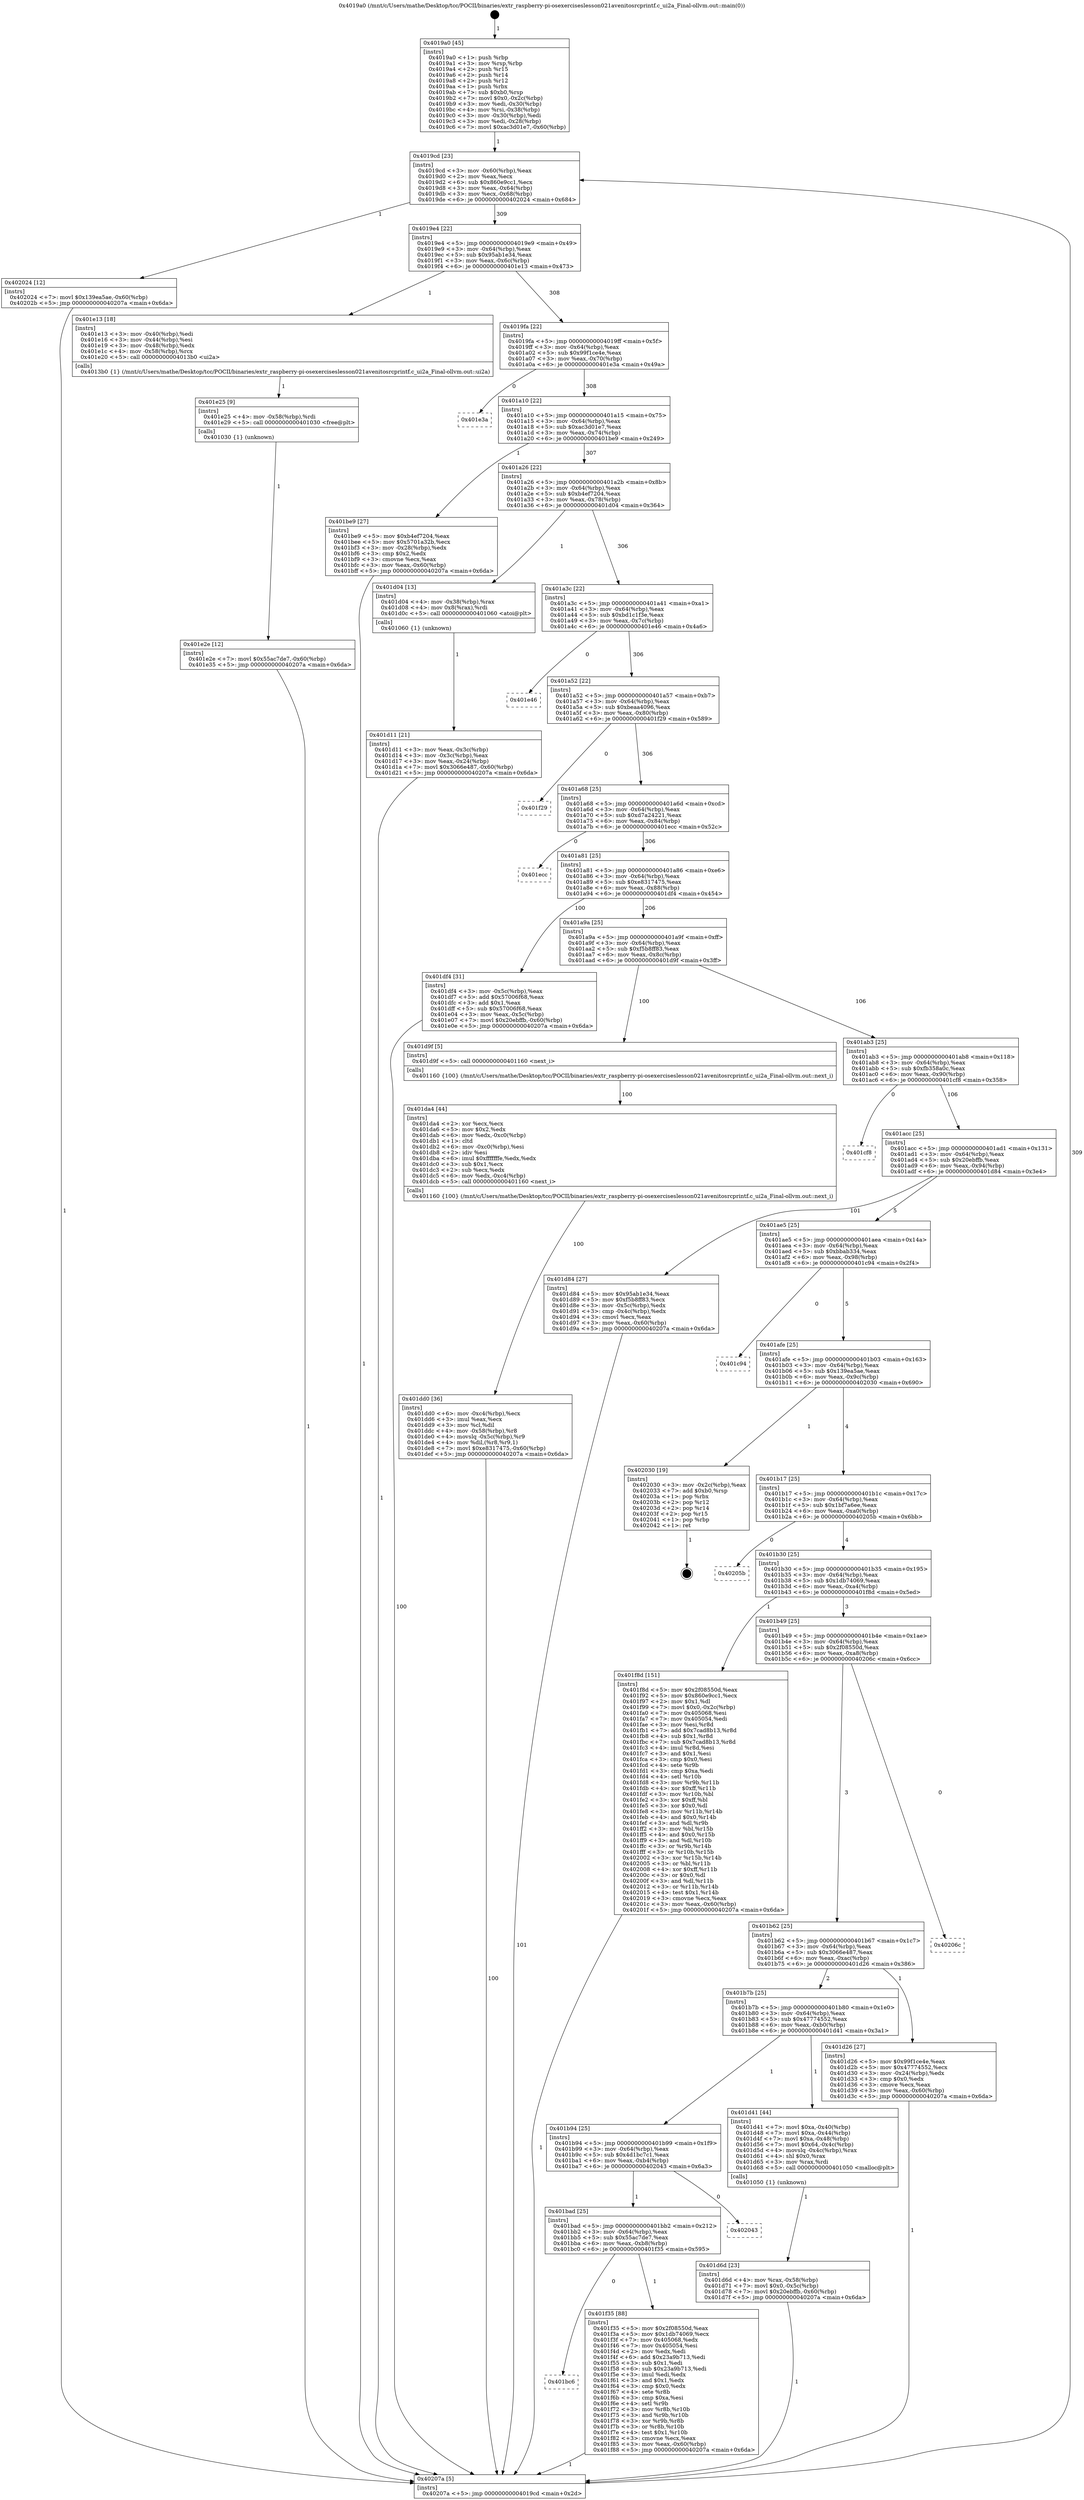 digraph "0x4019a0" {
  label = "0x4019a0 (/mnt/c/Users/mathe/Desktop/tcc/POCII/binaries/extr_raspberry-pi-osexerciseslesson021avenitosrcprintf.c_ui2a_Final-ollvm.out::main(0))"
  labelloc = "t"
  node[shape=record]

  Entry [label="",width=0.3,height=0.3,shape=circle,fillcolor=black,style=filled]
  "0x4019cd" [label="{
     0x4019cd [23]\l
     | [instrs]\l
     &nbsp;&nbsp;0x4019cd \<+3\>: mov -0x60(%rbp),%eax\l
     &nbsp;&nbsp;0x4019d0 \<+2\>: mov %eax,%ecx\l
     &nbsp;&nbsp;0x4019d2 \<+6\>: sub $0x860e9cc1,%ecx\l
     &nbsp;&nbsp;0x4019d8 \<+3\>: mov %eax,-0x64(%rbp)\l
     &nbsp;&nbsp;0x4019db \<+3\>: mov %ecx,-0x68(%rbp)\l
     &nbsp;&nbsp;0x4019de \<+6\>: je 0000000000402024 \<main+0x684\>\l
  }"]
  "0x402024" [label="{
     0x402024 [12]\l
     | [instrs]\l
     &nbsp;&nbsp;0x402024 \<+7\>: movl $0x139ea5ae,-0x60(%rbp)\l
     &nbsp;&nbsp;0x40202b \<+5\>: jmp 000000000040207a \<main+0x6da\>\l
  }"]
  "0x4019e4" [label="{
     0x4019e4 [22]\l
     | [instrs]\l
     &nbsp;&nbsp;0x4019e4 \<+5\>: jmp 00000000004019e9 \<main+0x49\>\l
     &nbsp;&nbsp;0x4019e9 \<+3\>: mov -0x64(%rbp),%eax\l
     &nbsp;&nbsp;0x4019ec \<+5\>: sub $0x95ab1e34,%eax\l
     &nbsp;&nbsp;0x4019f1 \<+3\>: mov %eax,-0x6c(%rbp)\l
     &nbsp;&nbsp;0x4019f4 \<+6\>: je 0000000000401e13 \<main+0x473\>\l
  }"]
  Exit [label="",width=0.3,height=0.3,shape=circle,fillcolor=black,style=filled,peripheries=2]
  "0x401e13" [label="{
     0x401e13 [18]\l
     | [instrs]\l
     &nbsp;&nbsp;0x401e13 \<+3\>: mov -0x40(%rbp),%edi\l
     &nbsp;&nbsp;0x401e16 \<+3\>: mov -0x44(%rbp),%esi\l
     &nbsp;&nbsp;0x401e19 \<+3\>: mov -0x48(%rbp),%edx\l
     &nbsp;&nbsp;0x401e1c \<+4\>: mov -0x58(%rbp),%rcx\l
     &nbsp;&nbsp;0x401e20 \<+5\>: call 00000000004013b0 \<ui2a\>\l
     | [calls]\l
     &nbsp;&nbsp;0x4013b0 \{1\} (/mnt/c/Users/mathe/Desktop/tcc/POCII/binaries/extr_raspberry-pi-osexerciseslesson021avenitosrcprintf.c_ui2a_Final-ollvm.out::ui2a)\l
  }"]
  "0x4019fa" [label="{
     0x4019fa [22]\l
     | [instrs]\l
     &nbsp;&nbsp;0x4019fa \<+5\>: jmp 00000000004019ff \<main+0x5f\>\l
     &nbsp;&nbsp;0x4019ff \<+3\>: mov -0x64(%rbp),%eax\l
     &nbsp;&nbsp;0x401a02 \<+5\>: sub $0x99f1ce4e,%eax\l
     &nbsp;&nbsp;0x401a07 \<+3\>: mov %eax,-0x70(%rbp)\l
     &nbsp;&nbsp;0x401a0a \<+6\>: je 0000000000401e3a \<main+0x49a\>\l
  }"]
  "0x401bc6" [label="{
     0x401bc6\l
  }", style=dashed]
  "0x401e3a" [label="{
     0x401e3a\l
  }", style=dashed]
  "0x401a10" [label="{
     0x401a10 [22]\l
     | [instrs]\l
     &nbsp;&nbsp;0x401a10 \<+5\>: jmp 0000000000401a15 \<main+0x75\>\l
     &nbsp;&nbsp;0x401a15 \<+3\>: mov -0x64(%rbp),%eax\l
     &nbsp;&nbsp;0x401a18 \<+5\>: sub $0xac3d01e7,%eax\l
     &nbsp;&nbsp;0x401a1d \<+3\>: mov %eax,-0x74(%rbp)\l
     &nbsp;&nbsp;0x401a20 \<+6\>: je 0000000000401be9 \<main+0x249\>\l
  }"]
  "0x401f35" [label="{
     0x401f35 [88]\l
     | [instrs]\l
     &nbsp;&nbsp;0x401f35 \<+5\>: mov $0x2f08550d,%eax\l
     &nbsp;&nbsp;0x401f3a \<+5\>: mov $0x1db74069,%ecx\l
     &nbsp;&nbsp;0x401f3f \<+7\>: mov 0x405068,%edx\l
     &nbsp;&nbsp;0x401f46 \<+7\>: mov 0x405054,%esi\l
     &nbsp;&nbsp;0x401f4d \<+2\>: mov %edx,%edi\l
     &nbsp;&nbsp;0x401f4f \<+6\>: add $0x23a9b713,%edi\l
     &nbsp;&nbsp;0x401f55 \<+3\>: sub $0x1,%edi\l
     &nbsp;&nbsp;0x401f58 \<+6\>: sub $0x23a9b713,%edi\l
     &nbsp;&nbsp;0x401f5e \<+3\>: imul %edi,%edx\l
     &nbsp;&nbsp;0x401f61 \<+3\>: and $0x1,%edx\l
     &nbsp;&nbsp;0x401f64 \<+3\>: cmp $0x0,%edx\l
     &nbsp;&nbsp;0x401f67 \<+4\>: sete %r8b\l
     &nbsp;&nbsp;0x401f6b \<+3\>: cmp $0xa,%esi\l
     &nbsp;&nbsp;0x401f6e \<+4\>: setl %r9b\l
     &nbsp;&nbsp;0x401f72 \<+3\>: mov %r8b,%r10b\l
     &nbsp;&nbsp;0x401f75 \<+3\>: and %r9b,%r10b\l
     &nbsp;&nbsp;0x401f78 \<+3\>: xor %r9b,%r8b\l
     &nbsp;&nbsp;0x401f7b \<+3\>: or %r8b,%r10b\l
     &nbsp;&nbsp;0x401f7e \<+4\>: test $0x1,%r10b\l
     &nbsp;&nbsp;0x401f82 \<+3\>: cmovne %ecx,%eax\l
     &nbsp;&nbsp;0x401f85 \<+3\>: mov %eax,-0x60(%rbp)\l
     &nbsp;&nbsp;0x401f88 \<+5\>: jmp 000000000040207a \<main+0x6da\>\l
  }"]
  "0x401be9" [label="{
     0x401be9 [27]\l
     | [instrs]\l
     &nbsp;&nbsp;0x401be9 \<+5\>: mov $0xb4ef7204,%eax\l
     &nbsp;&nbsp;0x401bee \<+5\>: mov $0x5701a32b,%ecx\l
     &nbsp;&nbsp;0x401bf3 \<+3\>: mov -0x28(%rbp),%edx\l
     &nbsp;&nbsp;0x401bf6 \<+3\>: cmp $0x2,%edx\l
     &nbsp;&nbsp;0x401bf9 \<+3\>: cmovne %ecx,%eax\l
     &nbsp;&nbsp;0x401bfc \<+3\>: mov %eax,-0x60(%rbp)\l
     &nbsp;&nbsp;0x401bff \<+5\>: jmp 000000000040207a \<main+0x6da\>\l
  }"]
  "0x401a26" [label="{
     0x401a26 [22]\l
     | [instrs]\l
     &nbsp;&nbsp;0x401a26 \<+5\>: jmp 0000000000401a2b \<main+0x8b\>\l
     &nbsp;&nbsp;0x401a2b \<+3\>: mov -0x64(%rbp),%eax\l
     &nbsp;&nbsp;0x401a2e \<+5\>: sub $0xb4ef7204,%eax\l
     &nbsp;&nbsp;0x401a33 \<+3\>: mov %eax,-0x78(%rbp)\l
     &nbsp;&nbsp;0x401a36 \<+6\>: je 0000000000401d04 \<main+0x364\>\l
  }"]
  "0x40207a" [label="{
     0x40207a [5]\l
     | [instrs]\l
     &nbsp;&nbsp;0x40207a \<+5\>: jmp 00000000004019cd \<main+0x2d\>\l
  }"]
  "0x4019a0" [label="{
     0x4019a0 [45]\l
     | [instrs]\l
     &nbsp;&nbsp;0x4019a0 \<+1\>: push %rbp\l
     &nbsp;&nbsp;0x4019a1 \<+3\>: mov %rsp,%rbp\l
     &nbsp;&nbsp;0x4019a4 \<+2\>: push %r15\l
     &nbsp;&nbsp;0x4019a6 \<+2\>: push %r14\l
     &nbsp;&nbsp;0x4019a8 \<+2\>: push %r12\l
     &nbsp;&nbsp;0x4019aa \<+1\>: push %rbx\l
     &nbsp;&nbsp;0x4019ab \<+7\>: sub $0xb0,%rsp\l
     &nbsp;&nbsp;0x4019b2 \<+7\>: movl $0x0,-0x2c(%rbp)\l
     &nbsp;&nbsp;0x4019b9 \<+3\>: mov %edi,-0x30(%rbp)\l
     &nbsp;&nbsp;0x4019bc \<+4\>: mov %rsi,-0x38(%rbp)\l
     &nbsp;&nbsp;0x4019c0 \<+3\>: mov -0x30(%rbp),%edi\l
     &nbsp;&nbsp;0x4019c3 \<+3\>: mov %edi,-0x28(%rbp)\l
     &nbsp;&nbsp;0x4019c6 \<+7\>: movl $0xac3d01e7,-0x60(%rbp)\l
  }"]
  "0x401bad" [label="{
     0x401bad [25]\l
     | [instrs]\l
     &nbsp;&nbsp;0x401bad \<+5\>: jmp 0000000000401bb2 \<main+0x212\>\l
     &nbsp;&nbsp;0x401bb2 \<+3\>: mov -0x64(%rbp),%eax\l
     &nbsp;&nbsp;0x401bb5 \<+5\>: sub $0x55ac7de7,%eax\l
     &nbsp;&nbsp;0x401bba \<+6\>: mov %eax,-0xb8(%rbp)\l
     &nbsp;&nbsp;0x401bc0 \<+6\>: je 0000000000401f35 \<main+0x595\>\l
  }"]
  "0x401d04" [label="{
     0x401d04 [13]\l
     | [instrs]\l
     &nbsp;&nbsp;0x401d04 \<+4\>: mov -0x38(%rbp),%rax\l
     &nbsp;&nbsp;0x401d08 \<+4\>: mov 0x8(%rax),%rdi\l
     &nbsp;&nbsp;0x401d0c \<+5\>: call 0000000000401060 \<atoi@plt\>\l
     | [calls]\l
     &nbsp;&nbsp;0x401060 \{1\} (unknown)\l
  }"]
  "0x401a3c" [label="{
     0x401a3c [22]\l
     | [instrs]\l
     &nbsp;&nbsp;0x401a3c \<+5\>: jmp 0000000000401a41 \<main+0xa1\>\l
     &nbsp;&nbsp;0x401a41 \<+3\>: mov -0x64(%rbp),%eax\l
     &nbsp;&nbsp;0x401a44 \<+5\>: sub $0xbd1c1f3e,%eax\l
     &nbsp;&nbsp;0x401a49 \<+3\>: mov %eax,-0x7c(%rbp)\l
     &nbsp;&nbsp;0x401a4c \<+6\>: je 0000000000401e46 \<main+0x4a6\>\l
  }"]
  "0x401d11" [label="{
     0x401d11 [21]\l
     | [instrs]\l
     &nbsp;&nbsp;0x401d11 \<+3\>: mov %eax,-0x3c(%rbp)\l
     &nbsp;&nbsp;0x401d14 \<+3\>: mov -0x3c(%rbp),%eax\l
     &nbsp;&nbsp;0x401d17 \<+3\>: mov %eax,-0x24(%rbp)\l
     &nbsp;&nbsp;0x401d1a \<+7\>: movl $0x3066e487,-0x60(%rbp)\l
     &nbsp;&nbsp;0x401d21 \<+5\>: jmp 000000000040207a \<main+0x6da\>\l
  }"]
  "0x402043" [label="{
     0x402043\l
  }", style=dashed]
  "0x401e46" [label="{
     0x401e46\l
  }", style=dashed]
  "0x401a52" [label="{
     0x401a52 [22]\l
     | [instrs]\l
     &nbsp;&nbsp;0x401a52 \<+5\>: jmp 0000000000401a57 \<main+0xb7\>\l
     &nbsp;&nbsp;0x401a57 \<+3\>: mov -0x64(%rbp),%eax\l
     &nbsp;&nbsp;0x401a5a \<+5\>: sub $0xbeaa4096,%eax\l
     &nbsp;&nbsp;0x401a5f \<+3\>: mov %eax,-0x80(%rbp)\l
     &nbsp;&nbsp;0x401a62 \<+6\>: je 0000000000401f29 \<main+0x589\>\l
  }"]
  "0x401e2e" [label="{
     0x401e2e [12]\l
     | [instrs]\l
     &nbsp;&nbsp;0x401e2e \<+7\>: movl $0x55ac7de7,-0x60(%rbp)\l
     &nbsp;&nbsp;0x401e35 \<+5\>: jmp 000000000040207a \<main+0x6da\>\l
  }"]
  "0x401f29" [label="{
     0x401f29\l
  }", style=dashed]
  "0x401a68" [label="{
     0x401a68 [25]\l
     | [instrs]\l
     &nbsp;&nbsp;0x401a68 \<+5\>: jmp 0000000000401a6d \<main+0xcd\>\l
     &nbsp;&nbsp;0x401a6d \<+3\>: mov -0x64(%rbp),%eax\l
     &nbsp;&nbsp;0x401a70 \<+5\>: sub $0xd7a24221,%eax\l
     &nbsp;&nbsp;0x401a75 \<+6\>: mov %eax,-0x84(%rbp)\l
     &nbsp;&nbsp;0x401a7b \<+6\>: je 0000000000401ecc \<main+0x52c\>\l
  }"]
  "0x401e25" [label="{
     0x401e25 [9]\l
     | [instrs]\l
     &nbsp;&nbsp;0x401e25 \<+4\>: mov -0x58(%rbp),%rdi\l
     &nbsp;&nbsp;0x401e29 \<+5\>: call 0000000000401030 \<free@plt\>\l
     | [calls]\l
     &nbsp;&nbsp;0x401030 \{1\} (unknown)\l
  }"]
  "0x401ecc" [label="{
     0x401ecc\l
  }", style=dashed]
  "0x401a81" [label="{
     0x401a81 [25]\l
     | [instrs]\l
     &nbsp;&nbsp;0x401a81 \<+5\>: jmp 0000000000401a86 \<main+0xe6\>\l
     &nbsp;&nbsp;0x401a86 \<+3\>: mov -0x64(%rbp),%eax\l
     &nbsp;&nbsp;0x401a89 \<+5\>: sub $0xe8317475,%eax\l
     &nbsp;&nbsp;0x401a8e \<+6\>: mov %eax,-0x88(%rbp)\l
     &nbsp;&nbsp;0x401a94 \<+6\>: je 0000000000401df4 \<main+0x454\>\l
  }"]
  "0x401dd0" [label="{
     0x401dd0 [36]\l
     | [instrs]\l
     &nbsp;&nbsp;0x401dd0 \<+6\>: mov -0xc4(%rbp),%ecx\l
     &nbsp;&nbsp;0x401dd6 \<+3\>: imul %eax,%ecx\l
     &nbsp;&nbsp;0x401dd9 \<+3\>: mov %cl,%dil\l
     &nbsp;&nbsp;0x401ddc \<+4\>: mov -0x58(%rbp),%r8\l
     &nbsp;&nbsp;0x401de0 \<+4\>: movslq -0x5c(%rbp),%r9\l
     &nbsp;&nbsp;0x401de4 \<+4\>: mov %dil,(%r8,%r9,1)\l
     &nbsp;&nbsp;0x401de8 \<+7\>: movl $0xe8317475,-0x60(%rbp)\l
     &nbsp;&nbsp;0x401def \<+5\>: jmp 000000000040207a \<main+0x6da\>\l
  }"]
  "0x401df4" [label="{
     0x401df4 [31]\l
     | [instrs]\l
     &nbsp;&nbsp;0x401df4 \<+3\>: mov -0x5c(%rbp),%eax\l
     &nbsp;&nbsp;0x401df7 \<+5\>: add $0x57006f68,%eax\l
     &nbsp;&nbsp;0x401dfc \<+3\>: add $0x1,%eax\l
     &nbsp;&nbsp;0x401dff \<+5\>: sub $0x57006f68,%eax\l
     &nbsp;&nbsp;0x401e04 \<+3\>: mov %eax,-0x5c(%rbp)\l
     &nbsp;&nbsp;0x401e07 \<+7\>: movl $0x20ebffb,-0x60(%rbp)\l
     &nbsp;&nbsp;0x401e0e \<+5\>: jmp 000000000040207a \<main+0x6da\>\l
  }"]
  "0x401a9a" [label="{
     0x401a9a [25]\l
     | [instrs]\l
     &nbsp;&nbsp;0x401a9a \<+5\>: jmp 0000000000401a9f \<main+0xff\>\l
     &nbsp;&nbsp;0x401a9f \<+3\>: mov -0x64(%rbp),%eax\l
     &nbsp;&nbsp;0x401aa2 \<+5\>: sub $0xf5b8ff83,%eax\l
     &nbsp;&nbsp;0x401aa7 \<+6\>: mov %eax,-0x8c(%rbp)\l
     &nbsp;&nbsp;0x401aad \<+6\>: je 0000000000401d9f \<main+0x3ff\>\l
  }"]
  "0x401da4" [label="{
     0x401da4 [44]\l
     | [instrs]\l
     &nbsp;&nbsp;0x401da4 \<+2\>: xor %ecx,%ecx\l
     &nbsp;&nbsp;0x401da6 \<+5\>: mov $0x2,%edx\l
     &nbsp;&nbsp;0x401dab \<+6\>: mov %edx,-0xc0(%rbp)\l
     &nbsp;&nbsp;0x401db1 \<+1\>: cltd\l
     &nbsp;&nbsp;0x401db2 \<+6\>: mov -0xc0(%rbp),%esi\l
     &nbsp;&nbsp;0x401db8 \<+2\>: idiv %esi\l
     &nbsp;&nbsp;0x401dba \<+6\>: imul $0xfffffffe,%edx,%edx\l
     &nbsp;&nbsp;0x401dc0 \<+3\>: sub $0x1,%ecx\l
     &nbsp;&nbsp;0x401dc3 \<+2\>: sub %ecx,%edx\l
     &nbsp;&nbsp;0x401dc5 \<+6\>: mov %edx,-0xc4(%rbp)\l
     &nbsp;&nbsp;0x401dcb \<+5\>: call 0000000000401160 \<next_i\>\l
     | [calls]\l
     &nbsp;&nbsp;0x401160 \{100\} (/mnt/c/Users/mathe/Desktop/tcc/POCII/binaries/extr_raspberry-pi-osexerciseslesson021avenitosrcprintf.c_ui2a_Final-ollvm.out::next_i)\l
  }"]
  "0x401d9f" [label="{
     0x401d9f [5]\l
     | [instrs]\l
     &nbsp;&nbsp;0x401d9f \<+5\>: call 0000000000401160 \<next_i\>\l
     | [calls]\l
     &nbsp;&nbsp;0x401160 \{100\} (/mnt/c/Users/mathe/Desktop/tcc/POCII/binaries/extr_raspberry-pi-osexerciseslesson021avenitosrcprintf.c_ui2a_Final-ollvm.out::next_i)\l
  }"]
  "0x401ab3" [label="{
     0x401ab3 [25]\l
     | [instrs]\l
     &nbsp;&nbsp;0x401ab3 \<+5\>: jmp 0000000000401ab8 \<main+0x118\>\l
     &nbsp;&nbsp;0x401ab8 \<+3\>: mov -0x64(%rbp),%eax\l
     &nbsp;&nbsp;0x401abb \<+5\>: sub $0xfb358a0c,%eax\l
     &nbsp;&nbsp;0x401ac0 \<+6\>: mov %eax,-0x90(%rbp)\l
     &nbsp;&nbsp;0x401ac6 \<+6\>: je 0000000000401cf8 \<main+0x358\>\l
  }"]
  "0x401d6d" [label="{
     0x401d6d [23]\l
     | [instrs]\l
     &nbsp;&nbsp;0x401d6d \<+4\>: mov %rax,-0x58(%rbp)\l
     &nbsp;&nbsp;0x401d71 \<+7\>: movl $0x0,-0x5c(%rbp)\l
     &nbsp;&nbsp;0x401d78 \<+7\>: movl $0x20ebffb,-0x60(%rbp)\l
     &nbsp;&nbsp;0x401d7f \<+5\>: jmp 000000000040207a \<main+0x6da\>\l
  }"]
  "0x401cf8" [label="{
     0x401cf8\l
  }", style=dashed]
  "0x401acc" [label="{
     0x401acc [25]\l
     | [instrs]\l
     &nbsp;&nbsp;0x401acc \<+5\>: jmp 0000000000401ad1 \<main+0x131\>\l
     &nbsp;&nbsp;0x401ad1 \<+3\>: mov -0x64(%rbp),%eax\l
     &nbsp;&nbsp;0x401ad4 \<+5\>: sub $0x20ebffb,%eax\l
     &nbsp;&nbsp;0x401ad9 \<+6\>: mov %eax,-0x94(%rbp)\l
     &nbsp;&nbsp;0x401adf \<+6\>: je 0000000000401d84 \<main+0x3e4\>\l
  }"]
  "0x401b94" [label="{
     0x401b94 [25]\l
     | [instrs]\l
     &nbsp;&nbsp;0x401b94 \<+5\>: jmp 0000000000401b99 \<main+0x1f9\>\l
     &nbsp;&nbsp;0x401b99 \<+3\>: mov -0x64(%rbp),%eax\l
     &nbsp;&nbsp;0x401b9c \<+5\>: sub $0x4d1bc7c1,%eax\l
     &nbsp;&nbsp;0x401ba1 \<+6\>: mov %eax,-0xb4(%rbp)\l
     &nbsp;&nbsp;0x401ba7 \<+6\>: je 0000000000402043 \<main+0x6a3\>\l
  }"]
  "0x401d84" [label="{
     0x401d84 [27]\l
     | [instrs]\l
     &nbsp;&nbsp;0x401d84 \<+5\>: mov $0x95ab1e34,%eax\l
     &nbsp;&nbsp;0x401d89 \<+5\>: mov $0xf5b8ff83,%ecx\l
     &nbsp;&nbsp;0x401d8e \<+3\>: mov -0x5c(%rbp),%edx\l
     &nbsp;&nbsp;0x401d91 \<+3\>: cmp -0x4c(%rbp),%edx\l
     &nbsp;&nbsp;0x401d94 \<+3\>: cmovl %ecx,%eax\l
     &nbsp;&nbsp;0x401d97 \<+3\>: mov %eax,-0x60(%rbp)\l
     &nbsp;&nbsp;0x401d9a \<+5\>: jmp 000000000040207a \<main+0x6da\>\l
  }"]
  "0x401ae5" [label="{
     0x401ae5 [25]\l
     | [instrs]\l
     &nbsp;&nbsp;0x401ae5 \<+5\>: jmp 0000000000401aea \<main+0x14a\>\l
     &nbsp;&nbsp;0x401aea \<+3\>: mov -0x64(%rbp),%eax\l
     &nbsp;&nbsp;0x401aed \<+5\>: sub $0xbbab334,%eax\l
     &nbsp;&nbsp;0x401af2 \<+6\>: mov %eax,-0x98(%rbp)\l
     &nbsp;&nbsp;0x401af8 \<+6\>: je 0000000000401c94 \<main+0x2f4\>\l
  }"]
  "0x401d41" [label="{
     0x401d41 [44]\l
     | [instrs]\l
     &nbsp;&nbsp;0x401d41 \<+7\>: movl $0xa,-0x40(%rbp)\l
     &nbsp;&nbsp;0x401d48 \<+7\>: movl $0xa,-0x44(%rbp)\l
     &nbsp;&nbsp;0x401d4f \<+7\>: movl $0xa,-0x48(%rbp)\l
     &nbsp;&nbsp;0x401d56 \<+7\>: movl $0x64,-0x4c(%rbp)\l
     &nbsp;&nbsp;0x401d5d \<+4\>: movslq -0x4c(%rbp),%rax\l
     &nbsp;&nbsp;0x401d61 \<+4\>: shl $0x0,%rax\l
     &nbsp;&nbsp;0x401d65 \<+3\>: mov %rax,%rdi\l
     &nbsp;&nbsp;0x401d68 \<+5\>: call 0000000000401050 \<malloc@plt\>\l
     | [calls]\l
     &nbsp;&nbsp;0x401050 \{1\} (unknown)\l
  }"]
  "0x401c94" [label="{
     0x401c94\l
  }", style=dashed]
  "0x401afe" [label="{
     0x401afe [25]\l
     | [instrs]\l
     &nbsp;&nbsp;0x401afe \<+5\>: jmp 0000000000401b03 \<main+0x163\>\l
     &nbsp;&nbsp;0x401b03 \<+3\>: mov -0x64(%rbp),%eax\l
     &nbsp;&nbsp;0x401b06 \<+5\>: sub $0x139ea5ae,%eax\l
     &nbsp;&nbsp;0x401b0b \<+6\>: mov %eax,-0x9c(%rbp)\l
     &nbsp;&nbsp;0x401b11 \<+6\>: je 0000000000402030 \<main+0x690\>\l
  }"]
  "0x401b7b" [label="{
     0x401b7b [25]\l
     | [instrs]\l
     &nbsp;&nbsp;0x401b7b \<+5\>: jmp 0000000000401b80 \<main+0x1e0\>\l
     &nbsp;&nbsp;0x401b80 \<+3\>: mov -0x64(%rbp),%eax\l
     &nbsp;&nbsp;0x401b83 \<+5\>: sub $0x47774552,%eax\l
     &nbsp;&nbsp;0x401b88 \<+6\>: mov %eax,-0xb0(%rbp)\l
     &nbsp;&nbsp;0x401b8e \<+6\>: je 0000000000401d41 \<main+0x3a1\>\l
  }"]
  "0x402030" [label="{
     0x402030 [19]\l
     | [instrs]\l
     &nbsp;&nbsp;0x402030 \<+3\>: mov -0x2c(%rbp),%eax\l
     &nbsp;&nbsp;0x402033 \<+7\>: add $0xb0,%rsp\l
     &nbsp;&nbsp;0x40203a \<+1\>: pop %rbx\l
     &nbsp;&nbsp;0x40203b \<+2\>: pop %r12\l
     &nbsp;&nbsp;0x40203d \<+2\>: pop %r14\l
     &nbsp;&nbsp;0x40203f \<+2\>: pop %r15\l
     &nbsp;&nbsp;0x402041 \<+1\>: pop %rbp\l
     &nbsp;&nbsp;0x402042 \<+1\>: ret\l
  }"]
  "0x401b17" [label="{
     0x401b17 [25]\l
     | [instrs]\l
     &nbsp;&nbsp;0x401b17 \<+5\>: jmp 0000000000401b1c \<main+0x17c\>\l
     &nbsp;&nbsp;0x401b1c \<+3\>: mov -0x64(%rbp),%eax\l
     &nbsp;&nbsp;0x401b1f \<+5\>: sub $0x1bf7a6ee,%eax\l
     &nbsp;&nbsp;0x401b24 \<+6\>: mov %eax,-0xa0(%rbp)\l
     &nbsp;&nbsp;0x401b2a \<+6\>: je 000000000040205b \<main+0x6bb\>\l
  }"]
  "0x401d26" [label="{
     0x401d26 [27]\l
     | [instrs]\l
     &nbsp;&nbsp;0x401d26 \<+5\>: mov $0x99f1ce4e,%eax\l
     &nbsp;&nbsp;0x401d2b \<+5\>: mov $0x47774552,%ecx\l
     &nbsp;&nbsp;0x401d30 \<+3\>: mov -0x24(%rbp),%edx\l
     &nbsp;&nbsp;0x401d33 \<+3\>: cmp $0x0,%edx\l
     &nbsp;&nbsp;0x401d36 \<+3\>: cmove %ecx,%eax\l
     &nbsp;&nbsp;0x401d39 \<+3\>: mov %eax,-0x60(%rbp)\l
     &nbsp;&nbsp;0x401d3c \<+5\>: jmp 000000000040207a \<main+0x6da\>\l
  }"]
  "0x40205b" [label="{
     0x40205b\l
  }", style=dashed]
  "0x401b30" [label="{
     0x401b30 [25]\l
     | [instrs]\l
     &nbsp;&nbsp;0x401b30 \<+5\>: jmp 0000000000401b35 \<main+0x195\>\l
     &nbsp;&nbsp;0x401b35 \<+3\>: mov -0x64(%rbp),%eax\l
     &nbsp;&nbsp;0x401b38 \<+5\>: sub $0x1db74069,%eax\l
     &nbsp;&nbsp;0x401b3d \<+6\>: mov %eax,-0xa4(%rbp)\l
     &nbsp;&nbsp;0x401b43 \<+6\>: je 0000000000401f8d \<main+0x5ed\>\l
  }"]
  "0x401b62" [label="{
     0x401b62 [25]\l
     | [instrs]\l
     &nbsp;&nbsp;0x401b62 \<+5\>: jmp 0000000000401b67 \<main+0x1c7\>\l
     &nbsp;&nbsp;0x401b67 \<+3\>: mov -0x64(%rbp),%eax\l
     &nbsp;&nbsp;0x401b6a \<+5\>: sub $0x3066e487,%eax\l
     &nbsp;&nbsp;0x401b6f \<+6\>: mov %eax,-0xac(%rbp)\l
     &nbsp;&nbsp;0x401b75 \<+6\>: je 0000000000401d26 \<main+0x386\>\l
  }"]
  "0x401f8d" [label="{
     0x401f8d [151]\l
     | [instrs]\l
     &nbsp;&nbsp;0x401f8d \<+5\>: mov $0x2f08550d,%eax\l
     &nbsp;&nbsp;0x401f92 \<+5\>: mov $0x860e9cc1,%ecx\l
     &nbsp;&nbsp;0x401f97 \<+2\>: mov $0x1,%dl\l
     &nbsp;&nbsp;0x401f99 \<+7\>: movl $0x0,-0x2c(%rbp)\l
     &nbsp;&nbsp;0x401fa0 \<+7\>: mov 0x405068,%esi\l
     &nbsp;&nbsp;0x401fa7 \<+7\>: mov 0x405054,%edi\l
     &nbsp;&nbsp;0x401fae \<+3\>: mov %esi,%r8d\l
     &nbsp;&nbsp;0x401fb1 \<+7\>: add $0x7cad8b13,%r8d\l
     &nbsp;&nbsp;0x401fb8 \<+4\>: sub $0x1,%r8d\l
     &nbsp;&nbsp;0x401fbc \<+7\>: sub $0x7cad8b13,%r8d\l
     &nbsp;&nbsp;0x401fc3 \<+4\>: imul %r8d,%esi\l
     &nbsp;&nbsp;0x401fc7 \<+3\>: and $0x1,%esi\l
     &nbsp;&nbsp;0x401fca \<+3\>: cmp $0x0,%esi\l
     &nbsp;&nbsp;0x401fcd \<+4\>: sete %r9b\l
     &nbsp;&nbsp;0x401fd1 \<+3\>: cmp $0xa,%edi\l
     &nbsp;&nbsp;0x401fd4 \<+4\>: setl %r10b\l
     &nbsp;&nbsp;0x401fd8 \<+3\>: mov %r9b,%r11b\l
     &nbsp;&nbsp;0x401fdb \<+4\>: xor $0xff,%r11b\l
     &nbsp;&nbsp;0x401fdf \<+3\>: mov %r10b,%bl\l
     &nbsp;&nbsp;0x401fe2 \<+3\>: xor $0xff,%bl\l
     &nbsp;&nbsp;0x401fe5 \<+3\>: xor $0x0,%dl\l
     &nbsp;&nbsp;0x401fe8 \<+3\>: mov %r11b,%r14b\l
     &nbsp;&nbsp;0x401feb \<+4\>: and $0x0,%r14b\l
     &nbsp;&nbsp;0x401fef \<+3\>: and %dl,%r9b\l
     &nbsp;&nbsp;0x401ff2 \<+3\>: mov %bl,%r15b\l
     &nbsp;&nbsp;0x401ff5 \<+4\>: and $0x0,%r15b\l
     &nbsp;&nbsp;0x401ff9 \<+3\>: and %dl,%r10b\l
     &nbsp;&nbsp;0x401ffc \<+3\>: or %r9b,%r14b\l
     &nbsp;&nbsp;0x401fff \<+3\>: or %r10b,%r15b\l
     &nbsp;&nbsp;0x402002 \<+3\>: xor %r15b,%r14b\l
     &nbsp;&nbsp;0x402005 \<+3\>: or %bl,%r11b\l
     &nbsp;&nbsp;0x402008 \<+4\>: xor $0xff,%r11b\l
     &nbsp;&nbsp;0x40200c \<+3\>: or $0x0,%dl\l
     &nbsp;&nbsp;0x40200f \<+3\>: and %dl,%r11b\l
     &nbsp;&nbsp;0x402012 \<+3\>: or %r11b,%r14b\l
     &nbsp;&nbsp;0x402015 \<+4\>: test $0x1,%r14b\l
     &nbsp;&nbsp;0x402019 \<+3\>: cmovne %ecx,%eax\l
     &nbsp;&nbsp;0x40201c \<+3\>: mov %eax,-0x60(%rbp)\l
     &nbsp;&nbsp;0x40201f \<+5\>: jmp 000000000040207a \<main+0x6da\>\l
  }"]
  "0x401b49" [label="{
     0x401b49 [25]\l
     | [instrs]\l
     &nbsp;&nbsp;0x401b49 \<+5\>: jmp 0000000000401b4e \<main+0x1ae\>\l
     &nbsp;&nbsp;0x401b4e \<+3\>: mov -0x64(%rbp),%eax\l
     &nbsp;&nbsp;0x401b51 \<+5\>: sub $0x2f08550d,%eax\l
     &nbsp;&nbsp;0x401b56 \<+6\>: mov %eax,-0xa8(%rbp)\l
     &nbsp;&nbsp;0x401b5c \<+6\>: je 000000000040206c \<main+0x6cc\>\l
  }"]
  "0x40206c" [label="{
     0x40206c\l
  }", style=dashed]
  Entry -> "0x4019a0" [label=" 1"]
  "0x4019cd" -> "0x402024" [label=" 1"]
  "0x4019cd" -> "0x4019e4" [label=" 309"]
  "0x402030" -> Exit [label=" 1"]
  "0x4019e4" -> "0x401e13" [label=" 1"]
  "0x4019e4" -> "0x4019fa" [label=" 308"]
  "0x402024" -> "0x40207a" [label=" 1"]
  "0x4019fa" -> "0x401e3a" [label=" 0"]
  "0x4019fa" -> "0x401a10" [label=" 308"]
  "0x401f8d" -> "0x40207a" [label=" 1"]
  "0x401a10" -> "0x401be9" [label=" 1"]
  "0x401a10" -> "0x401a26" [label=" 307"]
  "0x401be9" -> "0x40207a" [label=" 1"]
  "0x4019a0" -> "0x4019cd" [label=" 1"]
  "0x40207a" -> "0x4019cd" [label=" 309"]
  "0x401f35" -> "0x40207a" [label=" 1"]
  "0x401a26" -> "0x401d04" [label=" 1"]
  "0x401a26" -> "0x401a3c" [label=" 306"]
  "0x401d04" -> "0x401d11" [label=" 1"]
  "0x401d11" -> "0x40207a" [label=" 1"]
  "0x401bad" -> "0x401f35" [label=" 1"]
  "0x401a3c" -> "0x401e46" [label=" 0"]
  "0x401a3c" -> "0x401a52" [label=" 306"]
  "0x401bad" -> "0x401bc6" [label=" 0"]
  "0x401a52" -> "0x401f29" [label=" 0"]
  "0x401a52" -> "0x401a68" [label=" 306"]
  "0x401b94" -> "0x402043" [label=" 0"]
  "0x401a68" -> "0x401ecc" [label=" 0"]
  "0x401a68" -> "0x401a81" [label=" 306"]
  "0x401b94" -> "0x401bad" [label=" 1"]
  "0x401a81" -> "0x401df4" [label=" 100"]
  "0x401a81" -> "0x401a9a" [label=" 206"]
  "0x401e2e" -> "0x40207a" [label=" 1"]
  "0x401a9a" -> "0x401d9f" [label=" 100"]
  "0x401a9a" -> "0x401ab3" [label=" 106"]
  "0x401e25" -> "0x401e2e" [label=" 1"]
  "0x401ab3" -> "0x401cf8" [label=" 0"]
  "0x401ab3" -> "0x401acc" [label=" 106"]
  "0x401e13" -> "0x401e25" [label=" 1"]
  "0x401acc" -> "0x401d84" [label=" 101"]
  "0x401acc" -> "0x401ae5" [label=" 5"]
  "0x401df4" -> "0x40207a" [label=" 100"]
  "0x401ae5" -> "0x401c94" [label=" 0"]
  "0x401ae5" -> "0x401afe" [label=" 5"]
  "0x401dd0" -> "0x40207a" [label=" 100"]
  "0x401afe" -> "0x402030" [label=" 1"]
  "0x401afe" -> "0x401b17" [label=" 4"]
  "0x401d9f" -> "0x401da4" [label=" 100"]
  "0x401b17" -> "0x40205b" [label=" 0"]
  "0x401b17" -> "0x401b30" [label=" 4"]
  "0x401d84" -> "0x40207a" [label=" 101"]
  "0x401b30" -> "0x401f8d" [label=" 1"]
  "0x401b30" -> "0x401b49" [label=" 3"]
  "0x401d41" -> "0x401d6d" [label=" 1"]
  "0x401b49" -> "0x40206c" [label=" 0"]
  "0x401b49" -> "0x401b62" [label=" 3"]
  "0x401d6d" -> "0x40207a" [label=" 1"]
  "0x401b62" -> "0x401d26" [label=" 1"]
  "0x401b62" -> "0x401b7b" [label=" 2"]
  "0x401d26" -> "0x40207a" [label=" 1"]
  "0x401da4" -> "0x401dd0" [label=" 100"]
  "0x401b7b" -> "0x401d41" [label=" 1"]
  "0x401b7b" -> "0x401b94" [label=" 1"]
}
